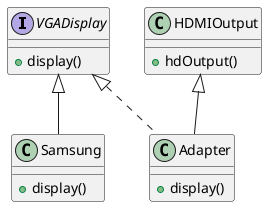 @startuml
'https://plantuml.com/class-diagram

interface VGADisplay {
    + display()
}
class Samsung {
    + display()
}
class HDMIOutput {
    + hdOutput()
}
class Adapter {
    + display()
}

VGADisplay <|-- Samsung
HDMIOutput <|-- Adapter
VGADisplay <|.. Adapter

@enduml
